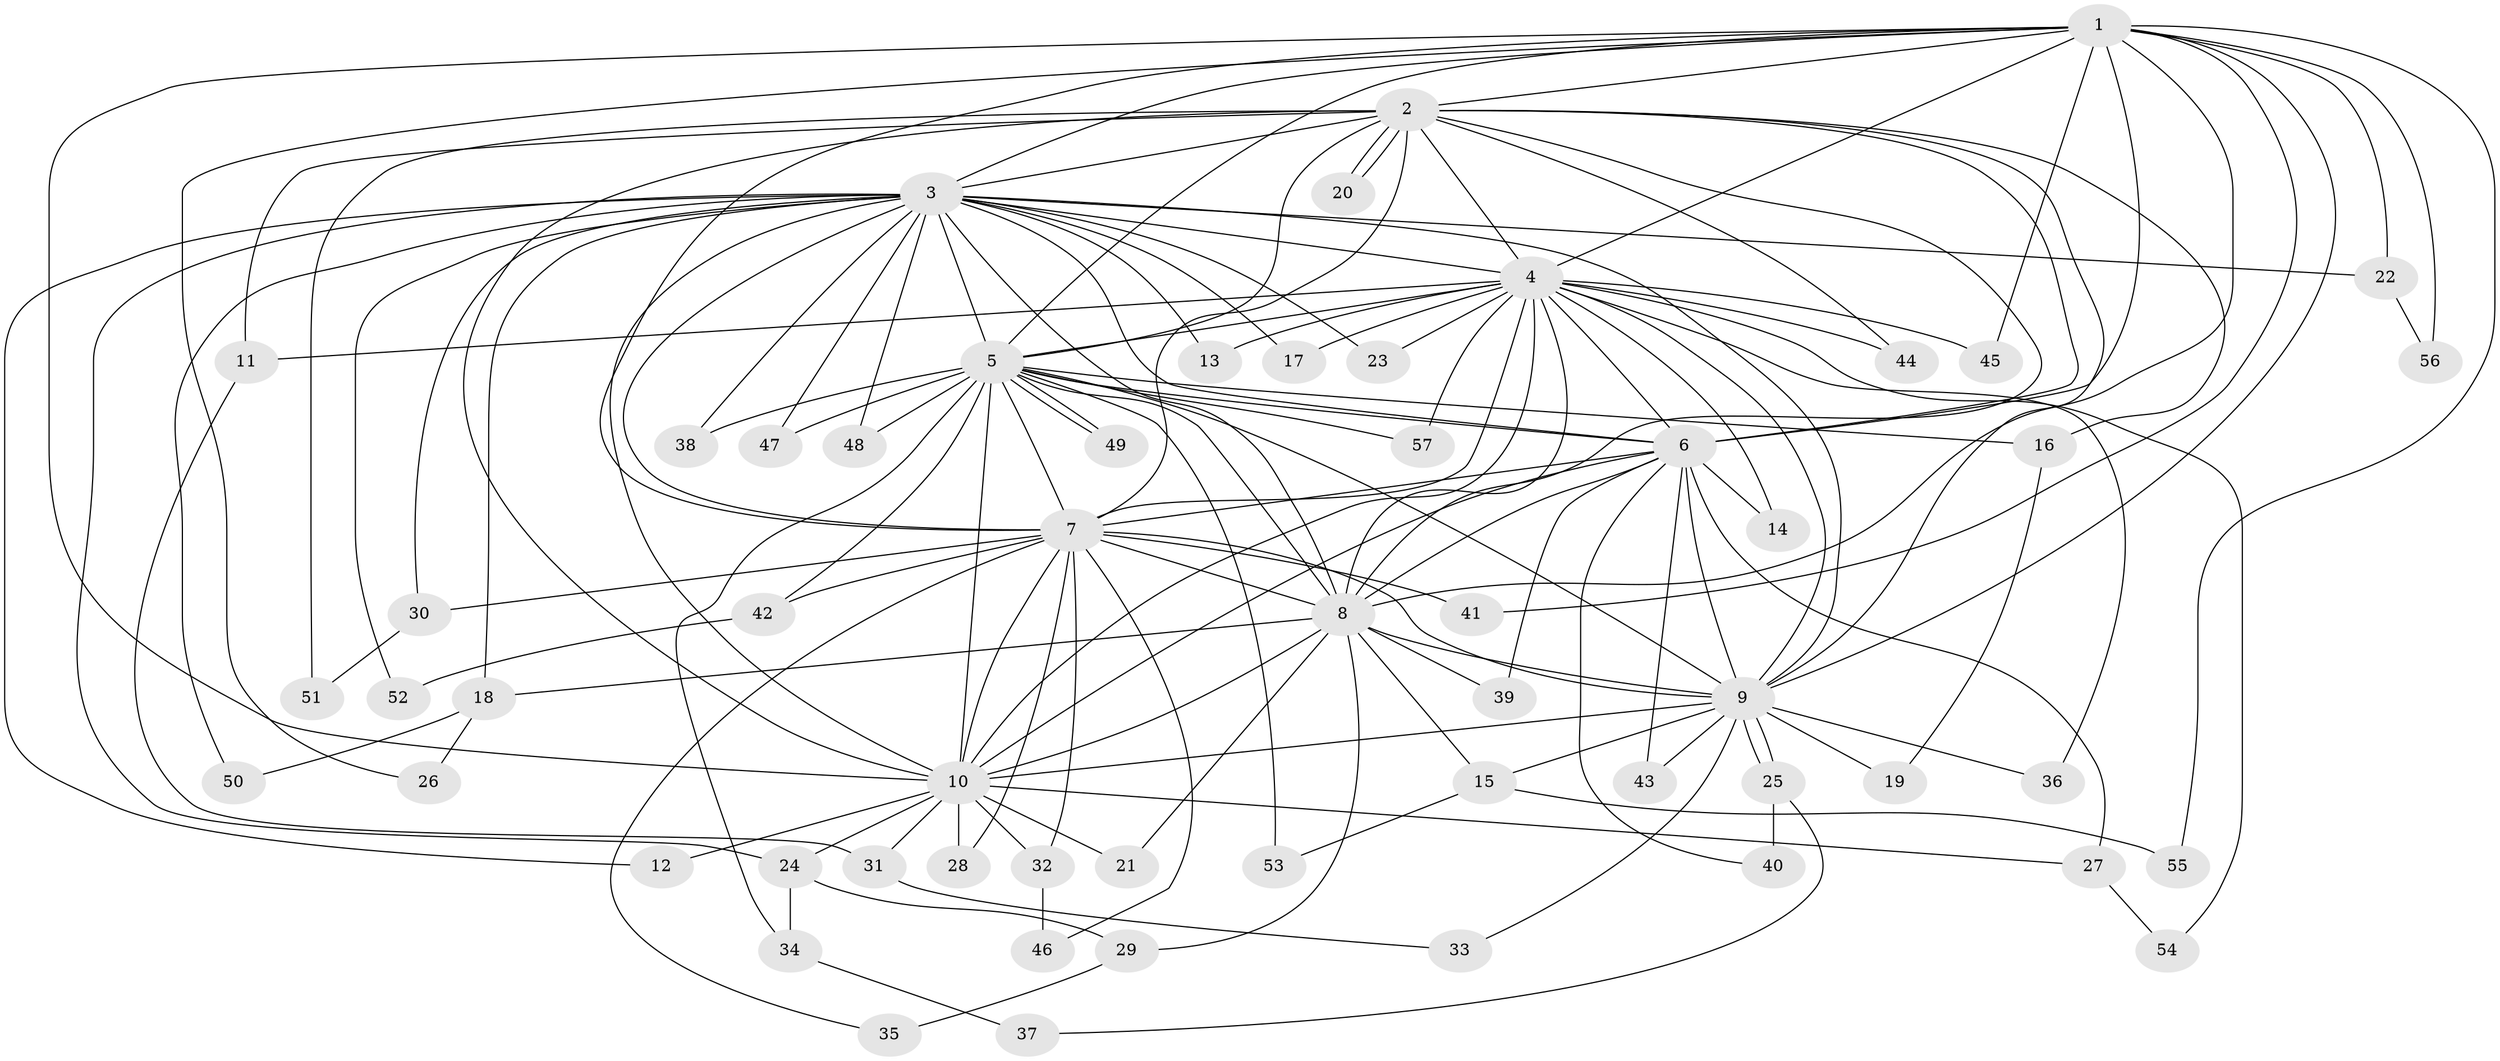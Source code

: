 // coarse degree distribution, {1: 0.5909090909090909, 2: 0.2727272727272727, 6: 0.045454545454545456, 10: 0.045454545454545456, 15: 0.045454545454545456}
// Generated by graph-tools (version 1.1) at 2025/49/03/04/25 21:49:30]
// undirected, 57 vertices, 139 edges
graph export_dot {
graph [start="1"]
  node [color=gray90,style=filled];
  1;
  2;
  3;
  4;
  5;
  6;
  7;
  8;
  9;
  10;
  11;
  12;
  13;
  14;
  15;
  16;
  17;
  18;
  19;
  20;
  21;
  22;
  23;
  24;
  25;
  26;
  27;
  28;
  29;
  30;
  31;
  32;
  33;
  34;
  35;
  36;
  37;
  38;
  39;
  40;
  41;
  42;
  43;
  44;
  45;
  46;
  47;
  48;
  49;
  50;
  51;
  52;
  53;
  54;
  55;
  56;
  57;
  1 -- 2;
  1 -- 3;
  1 -- 4;
  1 -- 5;
  1 -- 6;
  1 -- 7;
  1 -- 8;
  1 -- 9;
  1 -- 10;
  1 -- 22;
  1 -- 26;
  1 -- 41;
  1 -- 45;
  1 -- 55;
  1 -- 56;
  2 -- 3;
  2 -- 4;
  2 -- 5;
  2 -- 6;
  2 -- 7;
  2 -- 8;
  2 -- 9;
  2 -- 10;
  2 -- 11;
  2 -- 16;
  2 -- 20;
  2 -- 20;
  2 -- 44;
  2 -- 51;
  3 -- 4;
  3 -- 5;
  3 -- 6;
  3 -- 7;
  3 -- 8;
  3 -- 9;
  3 -- 10;
  3 -- 12;
  3 -- 13;
  3 -- 17;
  3 -- 18;
  3 -- 22;
  3 -- 23;
  3 -- 24;
  3 -- 30;
  3 -- 38;
  3 -- 47;
  3 -- 48;
  3 -- 50;
  3 -- 52;
  4 -- 5;
  4 -- 6;
  4 -- 7;
  4 -- 8;
  4 -- 9;
  4 -- 10;
  4 -- 11;
  4 -- 13;
  4 -- 14;
  4 -- 17;
  4 -- 23;
  4 -- 36;
  4 -- 44;
  4 -- 45;
  4 -- 54;
  4 -- 57;
  5 -- 6;
  5 -- 7;
  5 -- 8;
  5 -- 9;
  5 -- 10;
  5 -- 16;
  5 -- 34;
  5 -- 38;
  5 -- 42;
  5 -- 47;
  5 -- 48;
  5 -- 49;
  5 -- 49;
  5 -- 53;
  5 -- 57;
  6 -- 7;
  6 -- 8;
  6 -- 9;
  6 -- 10;
  6 -- 14;
  6 -- 27;
  6 -- 39;
  6 -- 40;
  6 -- 43;
  7 -- 8;
  7 -- 9;
  7 -- 10;
  7 -- 28;
  7 -- 30;
  7 -- 32;
  7 -- 35;
  7 -- 41;
  7 -- 42;
  7 -- 46;
  8 -- 9;
  8 -- 10;
  8 -- 15;
  8 -- 18;
  8 -- 21;
  8 -- 29;
  8 -- 39;
  9 -- 10;
  9 -- 15;
  9 -- 19;
  9 -- 25;
  9 -- 25;
  9 -- 33;
  9 -- 36;
  9 -- 43;
  10 -- 12;
  10 -- 21;
  10 -- 24;
  10 -- 27;
  10 -- 28;
  10 -- 31;
  10 -- 32;
  11 -- 31;
  15 -- 53;
  15 -- 55;
  16 -- 19;
  18 -- 26;
  18 -- 50;
  22 -- 56;
  24 -- 29;
  24 -- 34;
  25 -- 37;
  25 -- 40;
  27 -- 54;
  29 -- 35;
  30 -- 51;
  31 -- 33;
  32 -- 46;
  34 -- 37;
  42 -- 52;
}
